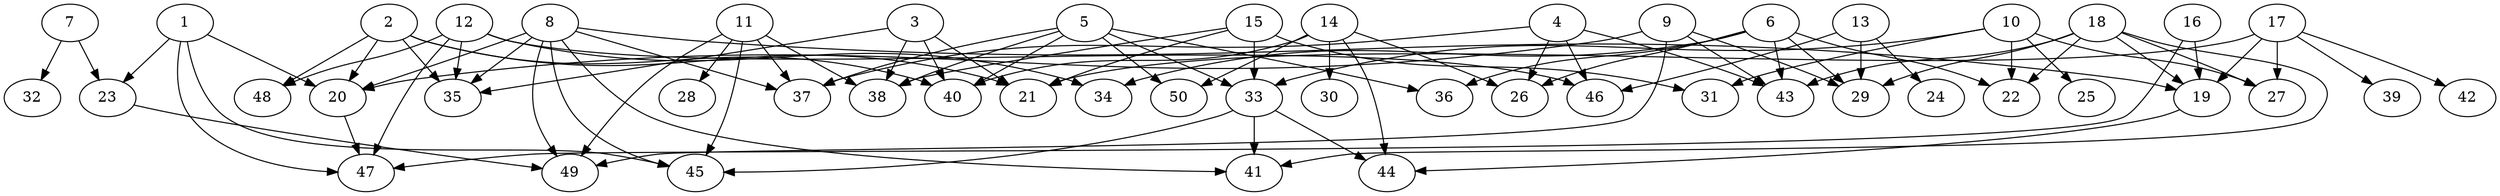 // DAG automatically generated by daggen at Fri Aug  4 16:35:14 2017
// ./daggen --dot -n 50 --fat 0.8 --regular 0.8 --density 0.2 --jump 4 
digraph G {
  1 [size="2724", alpha="0.12"]
  1 -> 20 [size ="75"]
  1 -> 23 [size ="75"]
  1 -> 45 [size ="75"]
  1 -> 47 [size ="75"]
  2 [size="192928", alpha="0.07"]
  2 -> 20 [size ="134"]
  2 -> 21 [size ="134"]
  2 -> 35 [size ="134"]
  2 -> 40 [size ="134"]
  2 -> 48 [size ="134"]
  3 [size="592145", alpha="0.12"]
  3 -> 21 [size ="679"]
  3 -> 35 [size ="679"]
  3 -> 38 [size ="679"]
  3 -> 40 [size ="679"]
  4 [size="181705", alpha="0.00"]
  4 -> 26 [size ="210"]
  4 -> 37 [size ="210"]
  4 -> 43 [size ="210"]
  4 -> 46 [size ="210"]
  5 [size="222112", alpha="0.04"]
  5 -> 33 [size ="210"]
  5 -> 36 [size ="210"]
  5 -> 37 [size ="210"]
  5 -> 38 [size ="210"]
  5 -> 40 [size ="210"]
  5 -> 50 [size ="210"]
  6 [size="1163913", alpha="0.02"]
  6 -> 22 [size ="839"]
  6 -> 26 [size ="839"]
  6 -> 29 [size ="839"]
  6 -> 34 [size ="839"]
  6 -> 36 [size ="839"]
  6 -> 43 [size ="839"]
  7 [size="368293", alpha="0.08"]
  7 -> 23 [size ="411"]
  7 -> 32 [size ="411"]
  8 [size="13747", alpha="0.03"]
  8 -> 19 [size ="537"]
  8 -> 20 [size ="537"]
  8 -> 35 [size ="537"]
  8 -> 37 [size ="537"]
  8 -> 41 [size ="537"]
  8 -> 45 [size ="537"]
  8 -> 49 [size ="537"]
  9 [size="14370", alpha="0.03"]
  9 -> 20 [size ="34"]
  9 -> 29 [size ="34"]
  9 -> 43 [size ="34"]
  9 -> 49 [size ="34"]
  10 [size="658929", alpha="0.01"]
  10 -> 22 [size ="411"]
  10 -> 25 [size ="411"]
  10 -> 27 [size ="411"]
  10 -> 31 [size ="411"]
  10 -> 33 [size ="411"]
  11 [size="28991", alpha="0.00"]
  11 -> 28 [size ="75"]
  11 -> 37 [size ="75"]
  11 -> 38 [size ="75"]
  11 -> 45 [size ="75"]
  11 -> 49 [size ="75"]
  12 [size="549756", alpha="0.17"]
  12 -> 34 [size ="537"]
  12 -> 35 [size ="537"]
  12 -> 46 [size ="537"]
  12 -> 47 [size ="537"]
  12 -> 48 [size ="537"]
  13 [size="4514", alpha="0.02"]
  13 -> 24 [size ="75"]
  13 -> 29 [size ="75"]
  13 -> 46 [size ="75"]
  14 [size="782758", alpha="0.10"]
  14 -> 26 [size ="679"]
  14 -> 30 [size ="679"]
  14 -> 40 [size ="679"]
  14 -> 44 [size ="679"]
  14 -> 50 [size ="679"]
  15 [size="28991", alpha="0.04"]
  15 -> 21 [size ="75"]
  15 -> 31 [size ="75"]
  15 -> 33 [size ="75"]
  15 -> 38 [size ="75"]
  16 [size="78308", alpha="0.10"]
  16 -> 19 [size ="134"]
  16 -> 47 [size ="134"]
  17 [size="2931", alpha="0.03"]
  17 -> 19 [size ="75"]
  17 -> 21 [size ="75"]
  17 -> 27 [size ="75"]
  17 -> 39 [size ="75"]
  17 -> 42 [size ="75"]
  18 [size="33018", alpha="0.19"]
  18 -> 19 [size ="34"]
  18 -> 22 [size ="34"]
  18 -> 27 [size ="34"]
  18 -> 29 [size ="34"]
  18 -> 41 [size ="34"]
  18 -> 43 [size ="34"]
  19 [size="10350", alpha="0.01"]
  19 -> 44 [size ="302"]
  20 [size="28564", alpha="0.05"]
  20 -> 47 [size ="34"]
  21 [size="93117", alpha="0.16"]
  22 [size="39307", alpha="0.14"]
  23 [size="958007", alpha="0.16"]
  23 -> 49 [size ="679"]
  24 [size="7970", alpha="0.05"]
  25 [size="68719", alpha="0.04"]
  26 [size="28991", alpha="0.19"]
  27 [size="9837", alpha="0.09"]
  28 [size="505080", alpha="0.18"]
  29 [size="8590", alpha="0.07"]
  30 [size="63377", alpha="0.13"]
  31 [size="100494", alpha="0.13"]
  32 [size="665898", alpha="0.13"]
  33 [size="8590", alpha="0.09"]
  33 -> 41 [size ="34"]
  33 -> 44 [size ="34"]
  33 -> 45 [size ="34"]
  34 [size="231928", alpha="0.14"]
  35 [size="134218", alpha="0.09"]
  36 [size="78073", alpha="0.08"]
  37 [size="13944", alpha="0.08"]
  38 [size="97331", alpha="0.13"]
  39 [size="1423724", alpha="0.04"]
  40 [size="1073742", alpha="0.01"]
  41 [size="47457", alpha="0.14"]
  42 [size="12333", alpha="0.16"]
  43 [size="2869", alpha="0.19"]
  44 [size="134218", alpha="0.08"]
  45 [size="27622", alpha="0.02"]
  46 [size="69696", alpha="0.12"]
  47 [size="1030", alpha="0.17"]
  48 [size="134218", alpha="0.06"]
  49 [size="17503", alpha="0.09"]
  50 [size="26084", alpha="0.18"]
}
